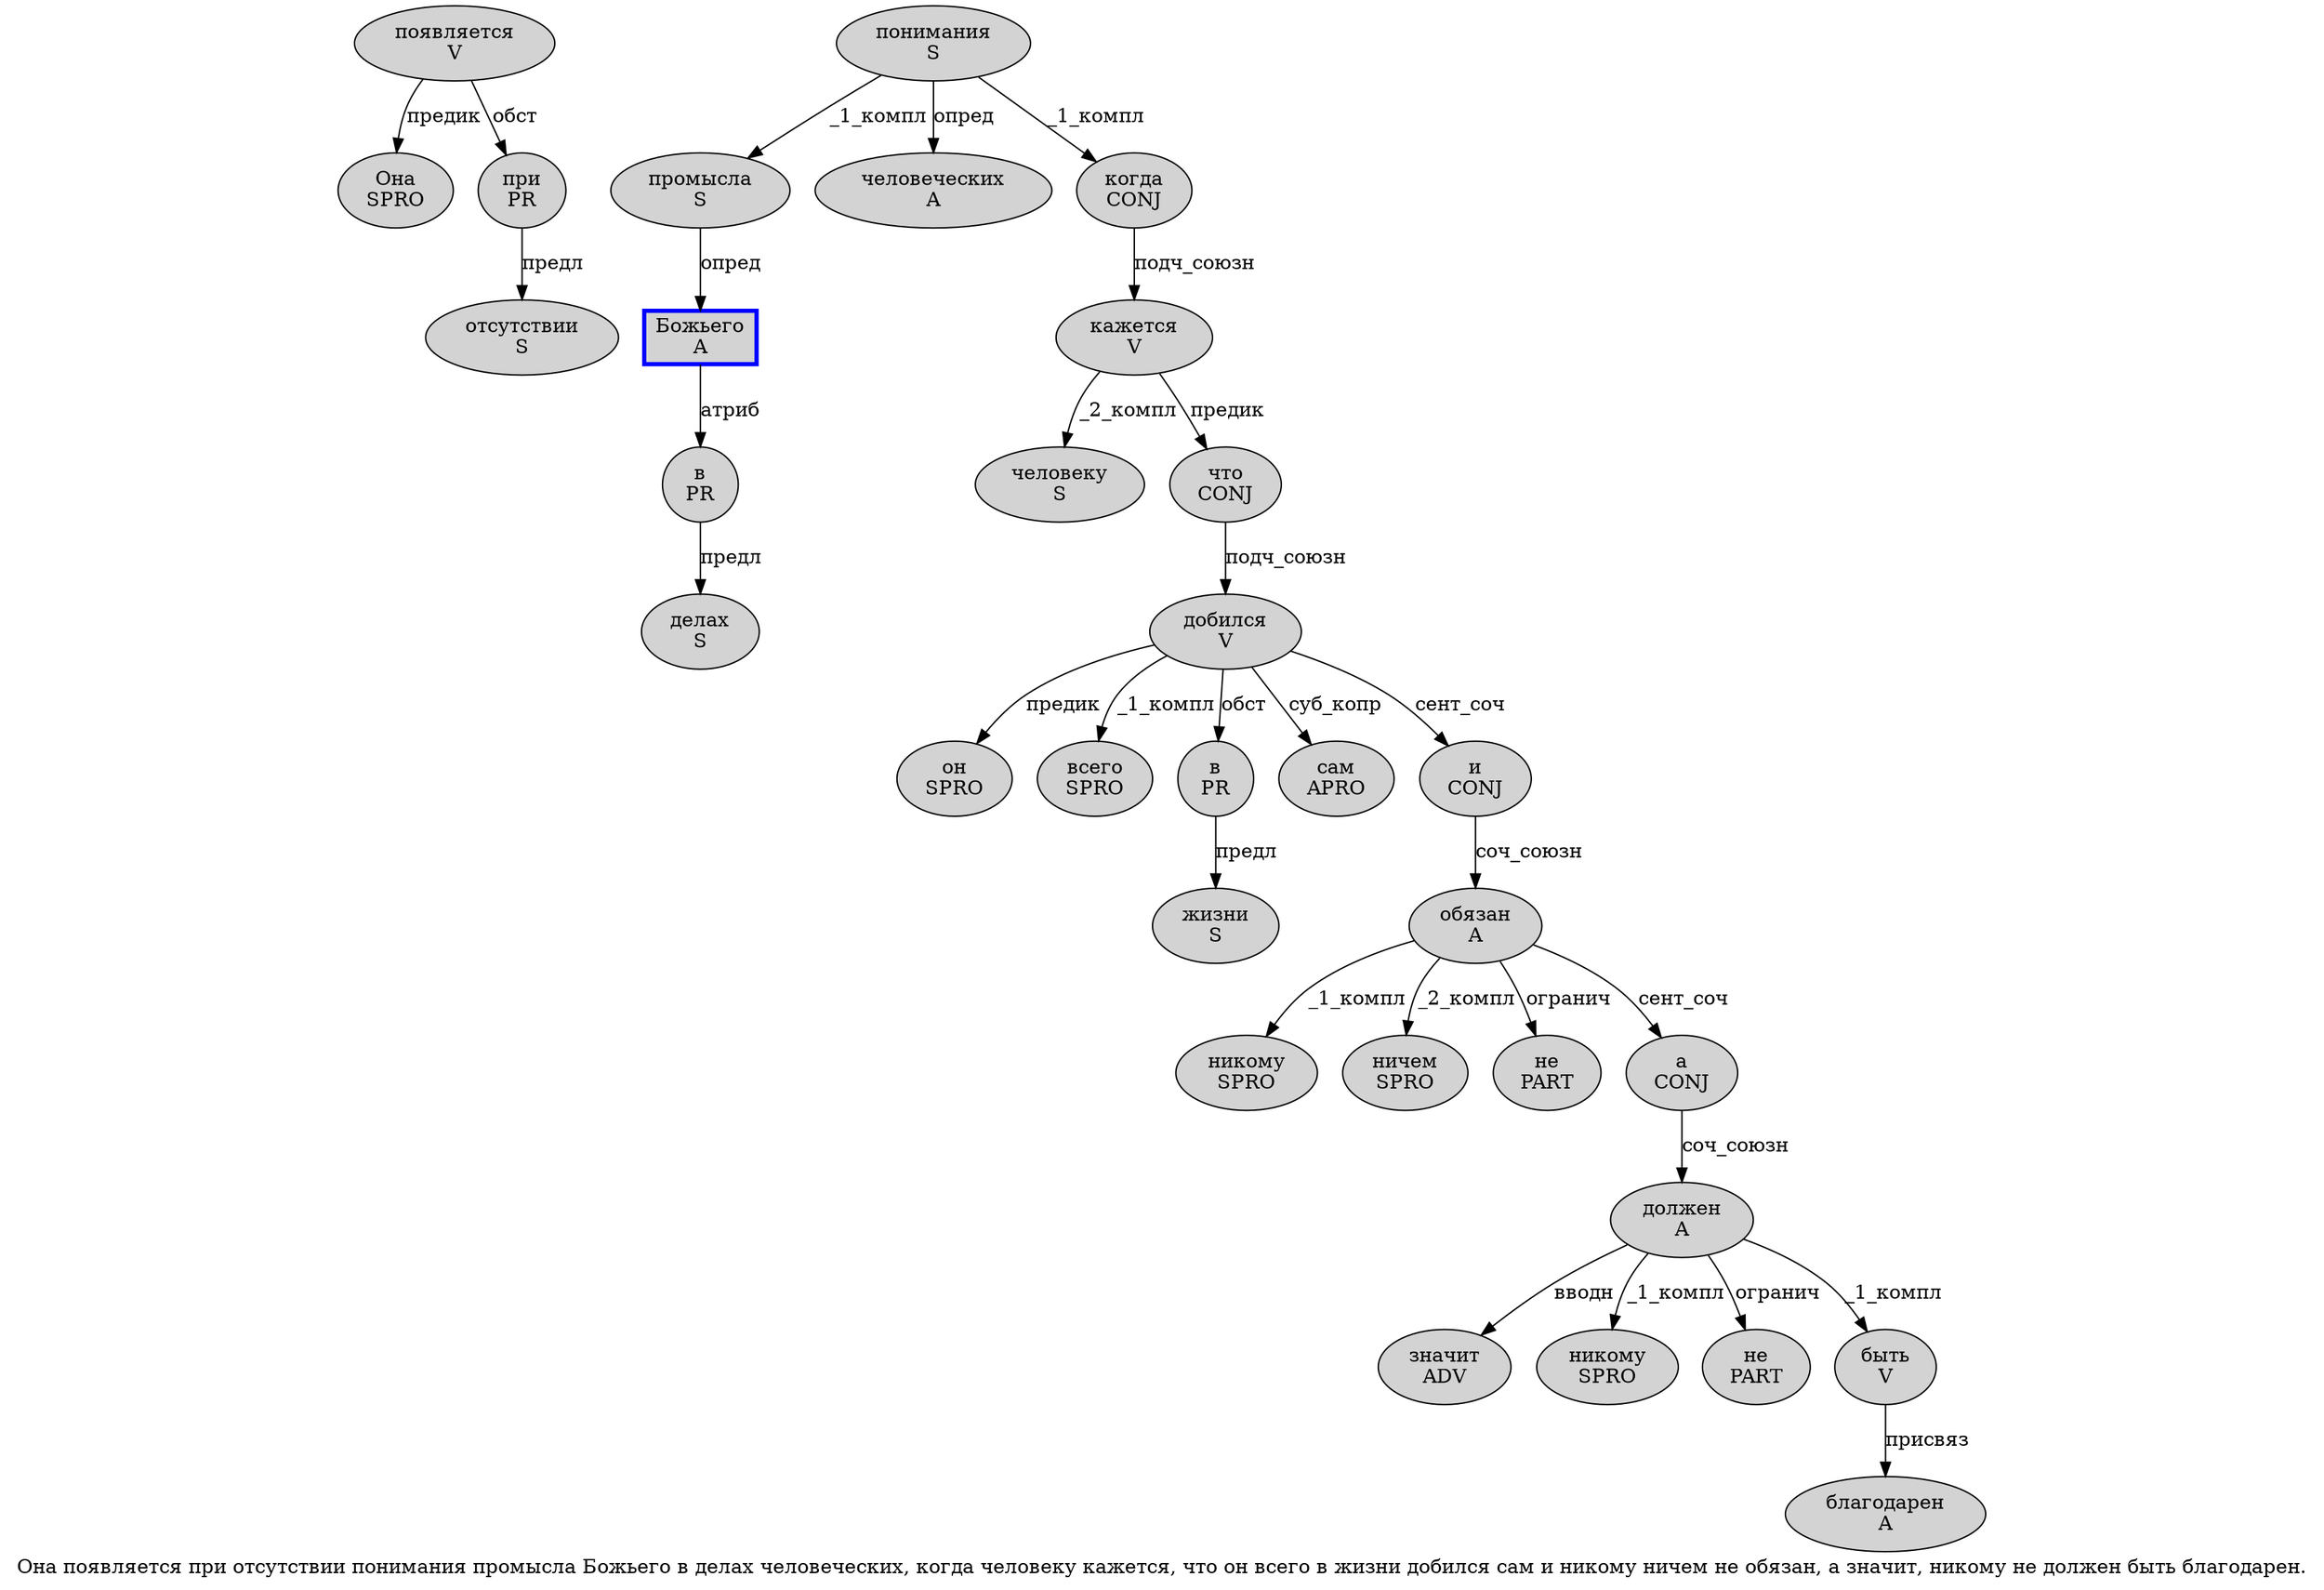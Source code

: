 digraph SENTENCE_4420 {
	graph [label="Она появляется при отсутствии понимания промысла Божьего в делах человеческих, когда человеку кажется, что он всего в жизни добился сам и никому ничем не обязан, а значит, никому не должен быть благодарен."]
	node [style=filled]
		0 [label="Она
SPRO" color="" fillcolor=lightgray penwidth=1 shape=ellipse]
		1 [label="появляется
V" color="" fillcolor=lightgray penwidth=1 shape=ellipse]
		2 [label="при
PR" color="" fillcolor=lightgray penwidth=1 shape=ellipse]
		3 [label="отсутствии
S" color="" fillcolor=lightgray penwidth=1 shape=ellipse]
		4 [label="понимания
S" color="" fillcolor=lightgray penwidth=1 shape=ellipse]
		5 [label="промысла
S" color="" fillcolor=lightgray penwidth=1 shape=ellipse]
		6 [label="Божьего
A" color=blue fillcolor=lightgray penwidth=3 shape=box]
		7 [label="в
PR" color="" fillcolor=lightgray penwidth=1 shape=ellipse]
		8 [label="делах
S" color="" fillcolor=lightgray penwidth=1 shape=ellipse]
		9 [label="человеческих
A" color="" fillcolor=lightgray penwidth=1 shape=ellipse]
		11 [label="когда
CONJ" color="" fillcolor=lightgray penwidth=1 shape=ellipse]
		12 [label="человеку
S" color="" fillcolor=lightgray penwidth=1 shape=ellipse]
		13 [label="кажется
V" color="" fillcolor=lightgray penwidth=1 shape=ellipse]
		15 [label="что
CONJ" color="" fillcolor=lightgray penwidth=1 shape=ellipse]
		16 [label="он
SPRO" color="" fillcolor=lightgray penwidth=1 shape=ellipse]
		17 [label="всего
SPRO" color="" fillcolor=lightgray penwidth=1 shape=ellipse]
		18 [label="в
PR" color="" fillcolor=lightgray penwidth=1 shape=ellipse]
		19 [label="жизни
S" color="" fillcolor=lightgray penwidth=1 shape=ellipse]
		20 [label="добился
V" color="" fillcolor=lightgray penwidth=1 shape=ellipse]
		21 [label="сам
APRO" color="" fillcolor=lightgray penwidth=1 shape=ellipse]
		22 [label="и
CONJ" color="" fillcolor=lightgray penwidth=1 shape=ellipse]
		23 [label="никому
SPRO" color="" fillcolor=lightgray penwidth=1 shape=ellipse]
		24 [label="ничем
SPRO" color="" fillcolor=lightgray penwidth=1 shape=ellipse]
		25 [label="не
PART" color="" fillcolor=lightgray penwidth=1 shape=ellipse]
		26 [label="обязан
A" color="" fillcolor=lightgray penwidth=1 shape=ellipse]
		28 [label="а
CONJ" color="" fillcolor=lightgray penwidth=1 shape=ellipse]
		29 [label="значит
ADV" color="" fillcolor=lightgray penwidth=1 shape=ellipse]
		31 [label="никому
SPRO" color="" fillcolor=lightgray penwidth=1 shape=ellipse]
		32 [label="не
PART" color="" fillcolor=lightgray penwidth=1 shape=ellipse]
		33 [label="должен
A" color="" fillcolor=lightgray penwidth=1 shape=ellipse]
		34 [label="быть
V" color="" fillcolor=lightgray penwidth=1 shape=ellipse]
		35 [label="благодарен
A" color="" fillcolor=lightgray penwidth=1 shape=ellipse]
			18 -> 19 [label="предл"]
			33 -> 29 [label="вводн"]
			33 -> 31 [label="_1_компл"]
			33 -> 32 [label="огранич"]
			33 -> 34 [label="_1_компл"]
			1 -> 0 [label="предик"]
			1 -> 2 [label="обст"]
			34 -> 35 [label="присвяз"]
			26 -> 23 [label="_1_компл"]
			26 -> 24 [label="_2_компл"]
			26 -> 25 [label="огранич"]
			26 -> 28 [label="сент_соч"]
			4 -> 5 [label="_1_компл"]
			4 -> 9 [label="опред"]
			4 -> 11 [label="_1_компл"]
			11 -> 13 [label="подч_союзн"]
			7 -> 8 [label="предл"]
			5 -> 6 [label="опред"]
			2 -> 3 [label="предл"]
			28 -> 33 [label="соч_союзн"]
			22 -> 26 [label="соч_союзн"]
			13 -> 12 [label="_2_компл"]
			13 -> 15 [label="предик"]
			20 -> 16 [label="предик"]
			20 -> 17 [label="_1_компл"]
			20 -> 18 [label="обст"]
			20 -> 21 [label="суб_копр"]
			20 -> 22 [label="сент_соч"]
			15 -> 20 [label="подч_союзн"]
			6 -> 7 [label="атриб"]
}